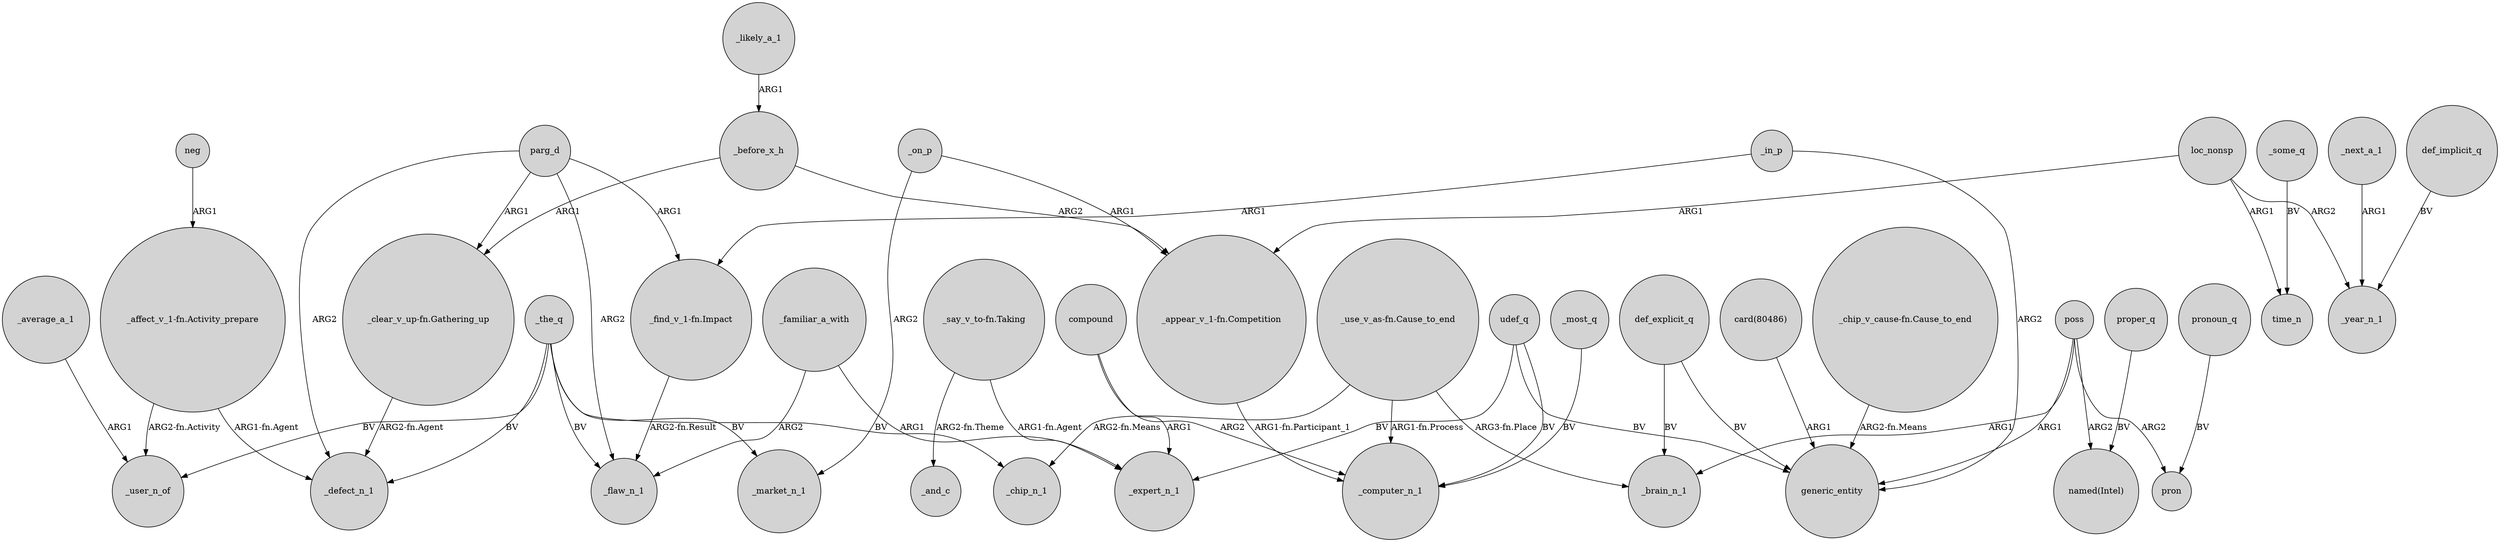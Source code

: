 digraph {
	node [shape=circle style=filled]
	_before_x_h -> "_appear_v_1-fn.Competition" [label=ARG2]
	_before_x_h -> "_clear_v_up-fn.Gathering_up" [label=ARG1]
	def_explicit_q -> generic_entity [label=BV]
	parg_d -> _defect_n_1 [label=ARG2]
	"card(80486)" -> generic_entity [label=ARG1]
	_the_q -> _flaw_n_1 [label=BV]
	"_say_v_to-fn.Taking" -> _and_c [label="ARG2-fn.Theme"]
	def_implicit_q -> _year_n_1 [label=BV]
	_on_p -> "_appear_v_1-fn.Competition" [label=ARG1]
	compound -> _expert_n_1 [label=ARG1]
	_familiar_a_with -> _flaw_n_1 [label=ARG2]
	"_appear_v_1-fn.Competition" -> _computer_n_1 [label="ARG1-fn.Participant_1"]
	"_affect_v_1-fn.Activity_prepare" -> _defect_n_1 [label="ARG1-fn.Agent"]
	parg_d -> _flaw_n_1 [label=ARG2]
	compound -> _computer_n_1 [label=ARG2]
	_the_q -> _user_n_of [label=BV]
	poss -> _brain_n_1 [label=ARG1]
	_on_p -> _market_n_1 [label=ARG2]
	udef_q -> generic_entity [label=BV]
	loc_nonsp -> _year_n_1 [label=ARG2]
	_the_q -> _market_n_1 [label=BV]
	poss -> generic_entity [label=ARG1]
	proper_q -> "named(Intel)" [label=BV]
	loc_nonsp -> "_appear_v_1-fn.Competition" [label=ARG1]
	pronoun_q -> pron [label=BV]
	neg -> "_affect_v_1-fn.Activity_prepare" [label=ARG1]
	_in_p -> generic_entity [label=ARG2]
	poss -> pron [label=ARG2]
	parg_d -> "_clear_v_up-fn.Gathering_up" [label=ARG1]
	"_use_v_as-fn.Cause_to_end" -> _brain_n_1 [label="ARG3-fn.Place"]
	_some_q -> time_n [label=BV]
	"_chip_v_cause-fn.Cause_to_end" -> generic_entity [label="ARG2-fn.Means"]
	"_use_v_as-fn.Cause_to_end" -> _chip_n_1 [label="ARG2-fn.Means"]
	_familiar_a_with -> _expert_n_1 [label=ARG1]
	"_find_v_1-fn.Impact" -> _flaw_n_1 [label="ARG2-fn.Result"]
	poss -> "named(Intel)" [label=ARG2]
	udef_q -> _computer_n_1 [label=BV]
	_likely_a_1 -> _before_x_h [label=ARG1]
	_most_q -> _computer_n_1 [label=BV]
	def_explicit_q -> _brain_n_1 [label=BV]
	_the_q -> _chip_n_1 [label=BV]
	_in_p -> "_find_v_1-fn.Impact" [label=ARG1]
	"_use_v_as-fn.Cause_to_end" -> _computer_n_1 [label="ARG1-fn.Process"]
	loc_nonsp -> time_n [label=ARG1]
	udef_q -> _expert_n_1 [label=BV]
	parg_d -> "_find_v_1-fn.Impact" [label=ARG1]
	_the_q -> _defect_n_1 [label=BV]
	_average_a_1 -> _user_n_of [label=ARG1]
	"_say_v_to-fn.Taking" -> _expert_n_1 [label="ARG1-fn.Agent"]
	_next_a_1 -> _year_n_1 [label=ARG1]
	"_affect_v_1-fn.Activity_prepare" -> _user_n_of [label="ARG2-fn.Activity"]
	"_clear_v_up-fn.Gathering_up" -> _defect_n_1 [label="ARG2-fn.Agent"]
}
